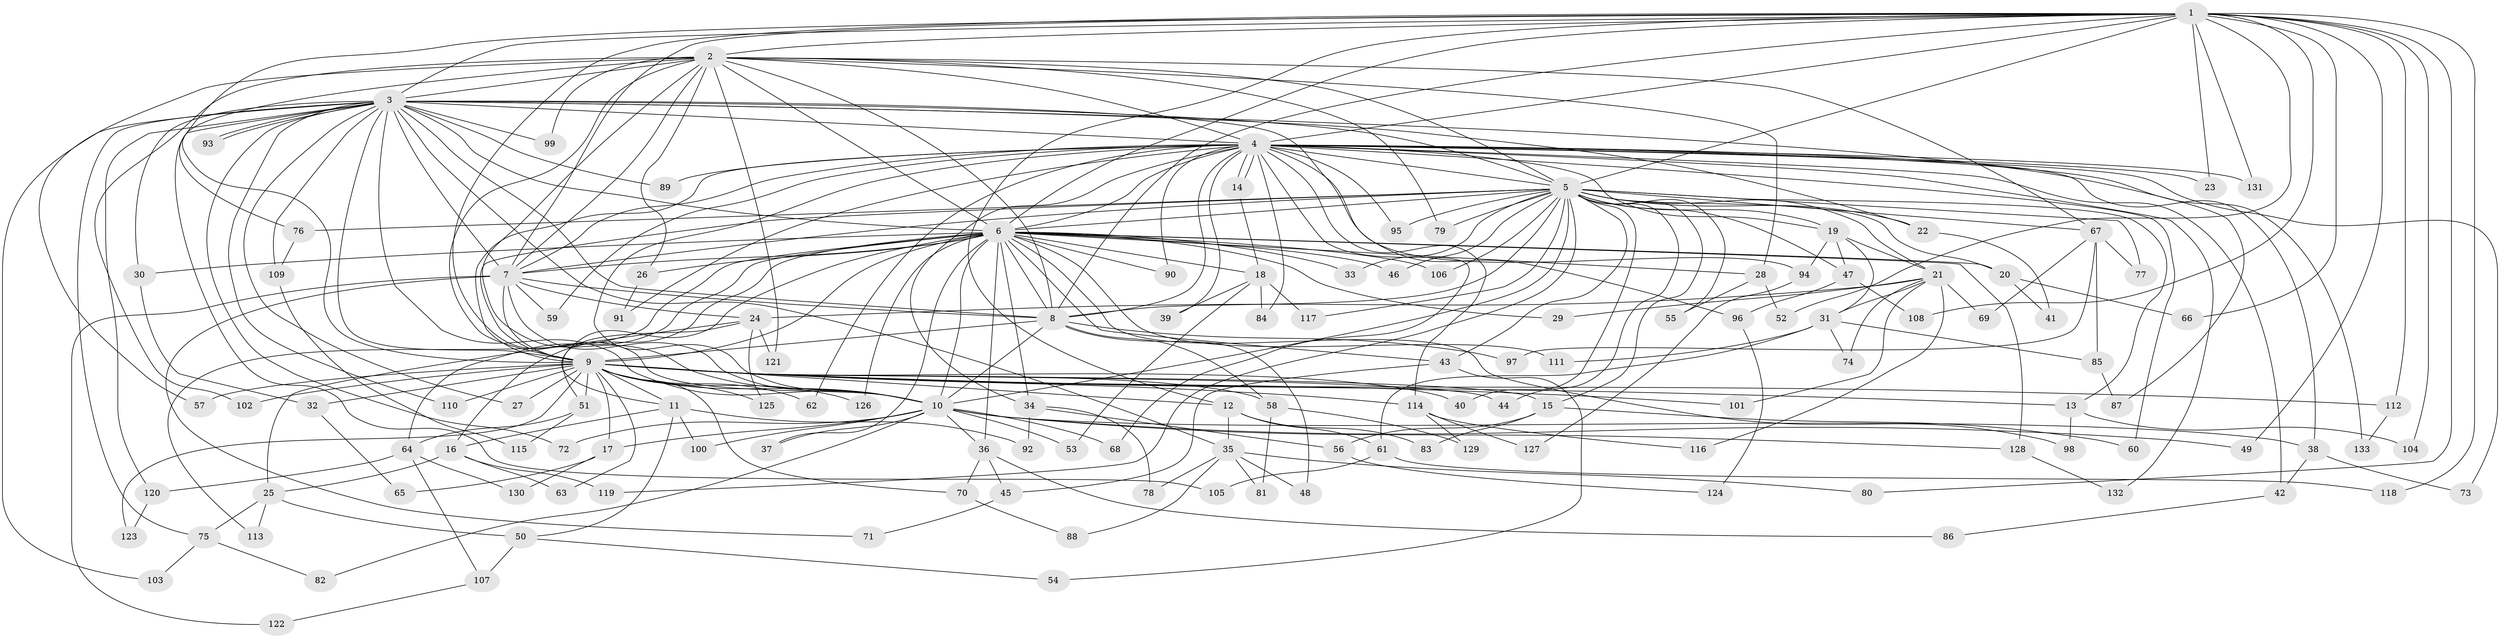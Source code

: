 // coarse degree distribution, {18: 0.009708737864077669, 14: 0.009708737864077669, 45: 0.009708737864077669, 29: 0.009708737864077669, 26: 0.009708737864077669, 15: 0.009708737864077669, 10: 0.009708737864077669, 38: 0.009708737864077669, 6: 0.02912621359223301, 5: 0.05825242718446602, 4: 0.0970873786407767, 7: 0.02912621359223301, 8: 0.009708737864077669, 3: 0.1262135922330097, 9: 0.009708737864077669, 2: 0.5631067961165048}
// Generated by graph-tools (version 1.1) at 2025/51/02/27/25 19:51:46]
// undirected, 133 vertices, 291 edges
graph export_dot {
graph [start="1"]
  node [color=gray90,style=filled];
  1;
  2;
  3;
  4;
  5;
  6;
  7;
  8;
  9;
  10;
  11;
  12;
  13;
  14;
  15;
  16;
  17;
  18;
  19;
  20;
  21;
  22;
  23;
  24;
  25;
  26;
  27;
  28;
  29;
  30;
  31;
  32;
  33;
  34;
  35;
  36;
  37;
  38;
  39;
  40;
  41;
  42;
  43;
  44;
  45;
  46;
  47;
  48;
  49;
  50;
  51;
  52;
  53;
  54;
  55;
  56;
  57;
  58;
  59;
  60;
  61;
  62;
  63;
  64;
  65;
  66;
  67;
  68;
  69;
  70;
  71;
  72;
  73;
  74;
  75;
  76;
  77;
  78;
  79;
  80;
  81;
  82;
  83;
  84;
  85;
  86;
  87;
  88;
  89;
  90;
  91;
  92;
  93;
  94;
  95;
  96;
  97;
  98;
  99;
  100;
  101;
  102;
  103;
  104;
  105;
  106;
  107;
  108;
  109;
  110;
  111;
  112;
  113;
  114;
  115;
  116;
  117;
  118;
  119;
  120;
  121;
  122;
  123;
  124;
  125;
  126;
  127;
  128;
  129;
  130;
  131;
  132;
  133;
  1 -- 2;
  1 -- 3;
  1 -- 4;
  1 -- 5;
  1 -- 6;
  1 -- 7;
  1 -- 8;
  1 -- 9;
  1 -- 10;
  1 -- 12;
  1 -- 23;
  1 -- 49;
  1 -- 52;
  1 -- 66;
  1 -- 80;
  1 -- 104;
  1 -- 108;
  1 -- 112;
  1 -- 118;
  1 -- 131;
  2 -- 3;
  2 -- 4;
  2 -- 5;
  2 -- 6;
  2 -- 7;
  2 -- 8;
  2 -- 9;
  2 -- 10;
  2 -- 26;
  2 -- 28;
  2 -- 57;
  2 -- 67;
  2 -- 76;
  2 -- 79;
  2 -- 99;
  2 -- 102;
  2 -- 121;
  3 -- 4;
  3 -- 5;
  3 -- 6;
  3 -- 7;
  3 -- 8;
  3 -- 9;
  3 -- 10;
  3 -- 22;
  3 -- 27;
  3 -- 30;
  3 -- 35;
  3 -- 72;
  3 -- 75;
  3 -- 87;
  3 -- 89;
  3 -- 93;
  3 -- 93;
  3 -- 96;
  3 -- 99;
  3 -- 103;
  3 -- 105;
  3 -- 109;
  3 -- 110;
  3 -- 120;
  4 -- 5;
  4 -- 6;
  4 -- 7;
  4 -- 8;
  4 -- 9;
  4 -- 10;
  4 -- 14;
  4 -- 14;
  4 -- 19;
  4 -- 23;
  4 -- 34;
  4 -- 38;
  4 -- 39;
  4 -- 42;
  4 -- 59;
  4 -- 60;
  4 -- 62;
  4 -- 68;
  4 -- 73;
  4 -- 84;
  4 -- 89;
  4 -- 90;
  4 -- 91;
  4 -- 94;
  4 -- 95;
  4 -- 114;
  4 -- 131;
  4 -- 132;
  4 -- 133;
  5 -- 6;
  5 -- 7;
  5 -- 8;
  5 -- 9;
  5 -- 10;
  5 -- 13;
  5 -- 15;
  5 -- 19;
  5 -- 20;
  5 -- 21;
  5 -- 22;
  5 -- 33;
  5 -- 40;
  5 -- 43;
  5 -- 44;
  5 -- 46;
  5 -- 47;
  5 -- 55;
  5 -- 67;
  5 -- 76;
  5 -- 77;
  5 -- 79;
  5 -- 95;
  5 -- 106;
  5 -- 117;
  5 -- 119;
  6 -- 7;
  6 -- 8;
  6 -- 9;
  6 -- 10;
  6 -- 11;
  6 -- 16;
  6 -- 18;
  6 -- 20;
  6 -- 26;
  6 -- 28;
  6 -- 29;
  6 -- 30;
  6 -- 33;
  6 -- 34;
  6 -- 36;
  6 -- 37;
  6 -- 43;
  6 -- 46;
  6 -- 64;
  6 -- 90;
  6 -- 98;
  6 -- 106;
  6 -- 111;
  6 -- 113;
  6 -- 126;
  6 -- 128;
  7 -- 8;
  7 -- 9;
  7 -- 10;
  7 -- 24;
  7 -- 59;
  7 -- 71;
  7 -- 122;
  8 -- 9;
  8 -- 10;
  8 -- 48;
  8 -- 58;
  8 -- 97;
  9 -- 10;
  9 -- 11;
  9 -- 12;
  9 -- 13;
  9 -- 15;
  9 -- 17;
  9 -- 27;
  9 -- 32;
  9 -- 40;
  9 -- 44;
  9 -- 51;
  9 -- 57;
  9 -- 58;
  9 -- 62;
  9 -- 63;
  9 -- 70;
  9 -- 101;
  9 -- 102;
  9 -- 110;
  9 -- 112;
  9 -- 114;
  9 -- 123;
  9 -- 125;
  9 -- 126;
  10 -- 17;
  10 -- 36;
  10 -- 37;
  10 -- 38;
  10 -- 49;
  10 -- 53;
  10 -- 68;
  10 -- 72;
  10 -- 82;
  10 -- 100;
  10 -- 128;
  11 -- 16;
  11 -- 50;
  11 -- 92;
  11 -- 100;
  12 -- 35;
  12 -- 61;
  12 -- 83;
  13 -- 98;
  13 -- 104;
  14 -- 18;
  15 -- 56;
  15 -- 60;
  15 -- 83;
  16 -- 25;
  16 -- 63;
  16 -- 119;
  17 -- 65;
  17 -- 130;
  18 -- 39;
  18 -- 53;
  18 -- 84;
  18 -- 117;
  19 -- 21;
  19 -- 31;
  19 -- 47;
  19 -- 94;
  20 -- 41;
  20 -- 66;
  21 -- 24;
  21 -- 29;
  21 -- 31;
  21 -- 69;
  21 -- 74;
  21 -- 101;
  21 -- 116;
  22 -- 41;
  24 -- 25;
  24 -- 51;
  24 -- 121;
  24 -- 125;
  25 -- 50;
  25 -- 75;
  25 -- 113;
  26 -- 91;
  28 -- 52;
  28 -- 55;
  30 -- 32;
  31 -- 61;
  31 -- 74;
  31 -- 85;
  31 -- 111;
  32 -- 65;
  34 -- 56;
  34 -- 78;
  34 -- 92;
  35 -- 48;
  35 -- 78;
  35 -- 80;
  35 -- 81;
  35 -- 88;
  36 -- 45;
  36 -- 70;
  36 -- 86;
  38 -- 42;
  38 -- 73;
  42 -- 86;
  43 -- 45;
  43 -- 54;
  45 -- 71;
  47 -- 96;
  47 -- 108;
  50 -- 54;
  50 -- 107;
  51 -- 64;
  51 -- 115;
  56 -- 124;
  58 -- 81;
  58 -- 129;
  61 -- 105;
  61 -- 118;
  64 -- 107;
  64 -- 120;
  64 -- 130;
  67 -- 69;
  67 -- 77;
  67 -- 85;
  67 -- 97;
  70 -- 88;
  75 -- 82;
  75 -- 103;
  76 -- 109;
  85 -- 87;
  94 -- 127;
  96 -- 124;
  107 -- 122;
  109 -- 115;
  112 -- 133;
  114 -- 116;
  114 -- 127;
  114 -- 129;
  120 -- 123;
  128 -- 132;
}
